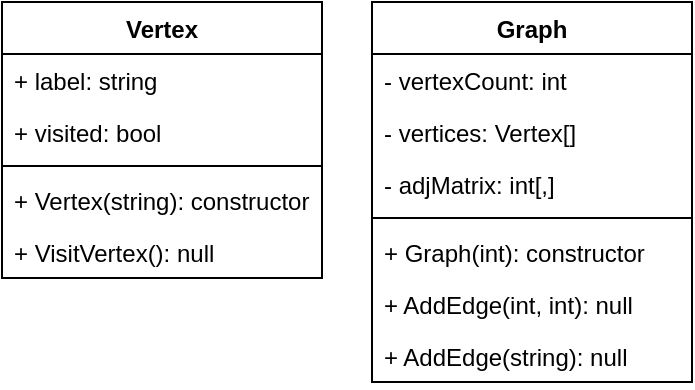 <mxfile version="14.1.8" type="device"><diagram id="Dp79ir7j8GK8nNJkF4jH" name="Class Diagram"><mxGraphModel dx="1089" dy="964" grid="1" gridSize="10" guides="1" tooltips="1" connect="1" arrows="1" fold="1" page="1" pageScale="1" pageWidth="850" pageHeight="1100" math="0" shadow="0"><root><mxCell id="0"/><mxCell id="1" parent="0"/><mxCell id="YMvCDlCFzL0sZ9OaBrQ_-1" value="Vertex" style="swimlane;fontStyle=1;align=center;verticalAlign=top;childLayout=stackLayout;horizontal=1;startSize=26;horizontalStack=0;resizeParent=1;resizeParentMax=0;resizeLast=0;collapsible=1;marginBottom=0;" parent="1" vertex="1"><mxGeometry x="160" y="220" width="160" height="138" as="geometry"/></mxCell><mxCell id="YMvCDlCFzL0sZ9OaBrQ_-2" value="+ label: string" style="text;strokeColor=none;fillColor=none;align=left;verticalAlign=top;spacingLeft=4;spacingRight=4;overflow=hidden;rotatable=0;points=[[0,0.5],[1,0.5]];portConstraint=eastwest;" parent="YMvCDlCFzL0sZ9OaBrQ_-1" vertex="1"><mxGeometry y="26" width="160" height="26" as="geometry"/></mxCell><mxCell id="YMvCDlCFzL0sZ9OaBrQ_-5" value="+ visited: bool" style="text;strokeColor=none;fillColor=none;align=left;verticalAlign=top;spacingLeft=4;spacingRight=4;overflow=hidden;rotatable=0;points=[[0,0.5],[1,0.5]];portConstraint=eastwest;" parent="YMvCDlCFzL0sZ9OaBrQ_-1" vertex="1"><mxGeometry y="52" width="160" height="26" as="geometry"/></mxCell><mxCell id="YMvCDlCFzL0sZ9OaBrQ_-3" value="" style="line;strokeWidth=1;fillColor=none;align=left;verticalAlign=middle;spacingTop=-1;spacingLeft=3;spacingRight=3;rotatable=0;labelPosition=right;points=[];portConstraint=eastwest;" parent="YMvCDlCFzL0sZ9OaBrQ_-1" vertex="1"><mxGeometry y="78" width="160" height="8" as="geometry"/></mxCell><mxCell id="YMvCDlCFzL0sZ9OaBrQ_-4" value="+ Vertex(string): constructor" style="text;strokeColor=none;fillColor=none;align=left;verticalAlign=top;spacingLeft=4;spacingRight=4;overflow=hidden;rotatable=0;points=[[0,0.5],[1,0.5]];portConstraint=eastwest;" parent="YMvCDlCFzL0sZ9OaBrQ_-1" vertex="1"><mxGeometry y="86" width="160" height="26" as="geometry"/></mxCell><mxCell id="vg-eiNKbWDFcBMrlodGR-1" value="+ VisitVertex(): null" style="text;strokeColor=none;fillColor=none;align=left;verticalAlign=top;spacingLeft=4;spacingRight=4;overflow=hidden;rotatable=0;points=[[0,0.5],[1,0.5]];portConstraint=eastwest;" vertex="1" parent="YMvCDlCFzL0sZ9OaBrQ_-1"><mxGeometry y="112" width="160" height="26" as="geometry"/></mxCell><mxCell id="YMvCDlCFzL0sZ9OaBrQ_-6" value="Graph" style="swimlane;fontStyle=1;align=center;verticalAlign=top;childLayout=stackLayout;horizontal=1;startSize=26;horizontalStack=0;resizeParent=1;resizeParentMax=0;resizeLast=0;collapsible=1;marginBottom=0;" parent="1" vertex="1"><mxGeometry x="345" y="220" width="160" height="190" as="geometry"/></mxCell><mxCell id="YMvCDlCFzL0sZ9OaBrQ_-11" value="- vertexCount: int" style="text;strokeColor=none;fillColor=none;align=left;verticalAlign=top;spacingLeft=4;spacingRight=4;overflow=hidden;rotatable=0;points=[[0,0.5],[1,0.5]];portConstraint=eastwest;" parent="YMvCDlCFzL0sZ9OaBrQ_-6" vertex="1"><mxGeometry y="26" width="160" height="26" as="geometry"/></mxCell><mxCell id="YMvCDlCFzL0sZ9OaBrQ_-12" value="- vertices: Vertex[]" style="text;strokeColor=none;fillColor=none;align=left;verticalAlign=top;spacingLeft=4;spacingRight=4;overflow=hidden;rotatable=0;points=[[0,0.5],[1,0.5]];portConstraint=eastwest;" parent="YMvCDlCFzL0sZ9OaBrQ_-6" vertex="1"><mxGeometry y="52" width="160" height="26" as="geometry"/></mxCell><mxCell id="YMvCDlCFzL0sZ9OaBrQ_-13" value="- adjMatrix: int[,]" style="text;strokeColor=none;fillColor=none;align=left;verticalAlign=top;spacingLeft=4;spacingRight=4;overflow=hidden;rotatable=0;points=[[0,0.5],[1,0.5]];portConstraint=eastwest;" parent="YMvCDlCFzL0sZ9OaBrQ_-6" vertex="1"><mxGeometry y="78" width="160" height="26" as="geometry"/></mxCell><mxCell id="YMvCDlCFzL0sZ9OaBrQ_-8" value="" style="line;strokeWidth=1;fillColor=none;align=left;verticalAlign=middle;spacingTop=-1;spacingLeft=3;spacingRight=3;rotatable=0;labelPosition=right;points=[];portConstraint=eastwest;" parent="YMvCDlCFzL0sZ9OaBrQ_-6" vertex="1"><mxGeometry y="104" width="160" height="8" as="geometry"/></mxCell><mxCell id="YMvCDlCFzL0sZ9OaBrQ_-15" value="+ Graph(int): constructor" style="text;strokeColor=none;fillColor=none;align=left;verticalAlign=top;spacingLeft=4;spacingRight=4;overflow=hidden;rotatable=0;points=[[0,0.5],[1,0.5]];portConstraint=eastwest;" parent="YMvCDlCFzL0sZ9OaBrQ_-6" vertex="1"><mxGeometry y="112" width="160" height="26" as="geometry"/></mxCell><mxCell id="YMvCDlCFzL0sZ9OaBrQ_-14" value="+ AddEdge(int, int): null" style="text;strokeColor=none;fillColor=none;align=left;verticalAlign=top;spacingLeft=4;spacingRight=4;overflow=hidden;rotatable=0;points=[[0,0.5],[1,0.5]];portConstraint=eastwest;" parent="YMvCDlCFzL0sZ9OaBrQ_-6" vertex="1"><mxGeometry y="138" width="160" height="26" as="geometry"/></mxCell><mxCell id="YMvCDlCFzL0sZ9OaBrQ_-9" value="+ AddEdge(string): null" style="text;strokeColor=none;fillColor=none;align=left;verticalAlign=top;spacingLeft=4;spacingRight=4;overflow=hidden;rotatable=0;points=[[0,0.5],[1,0.5]];portConstraint=eastwest;" parent="YMvCDlCFzL0sZ9OaBrQ_-6" vertex="1"><mxGeometry y="164" width="160" height="26" as="geometry"/></mxCell></root></mxGraphModel></diagram></mxfile>